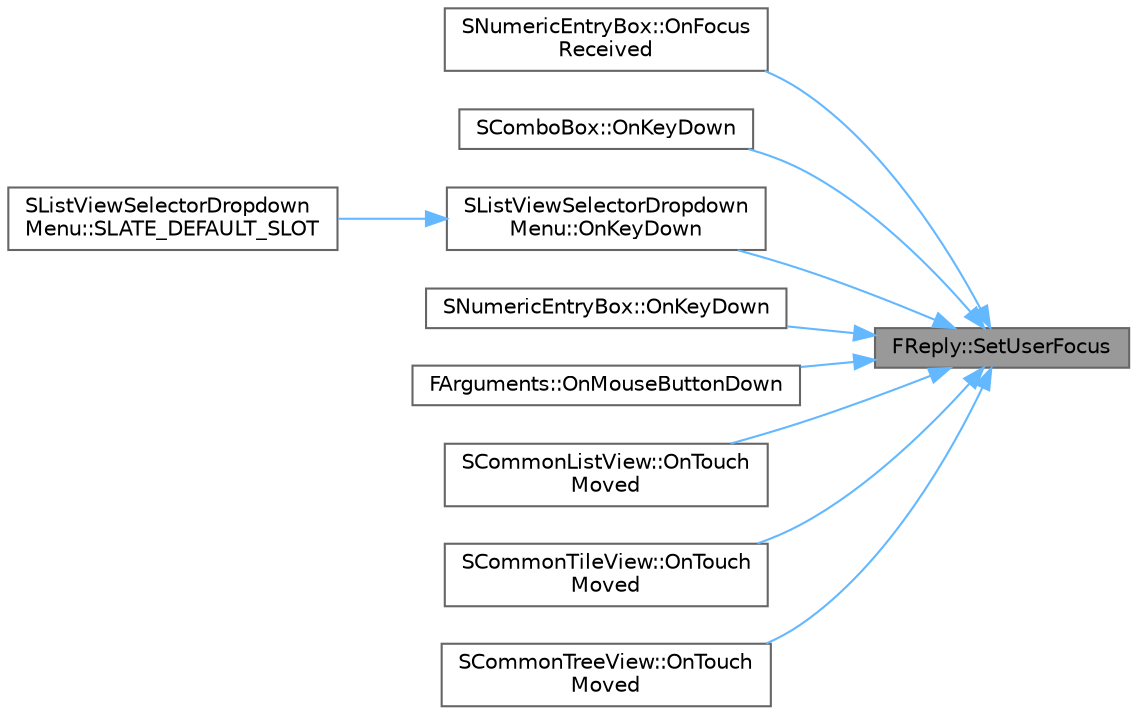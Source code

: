 digraph "FReply::SetUserFocus"
{
 // INTERACTIVE_SVG=YES
 // LATEX_PDF_SIZE
  bgcolor="transparent";
  edge [fontname=Helvetica,fontsize=10,labelfontname=Helvetica,labelfontsize=10];
  node [fontname=Helvetica,fontsize=10,shape=box,height=0.2,width=0.4];
  rankdir="RL";
  Node1 [id="Node000001",label="FReply::SetUserFocus",height=0.2,width=0.4,color="gray40", fillcolor="grey60", style="filled", fontcolor="black",tooltip="An event should return FReply::Handled().SetUserFocus( SomeWidget ) as a means of asking the system t..."];
  Node1 -> Node2 [id="edge1_Node000001_Node000002",dir="back",color="steelblue1",style="solid",tooltip=" "];
  Node2 [id="Node000002",label="SNumericEntryBox::OnFocus\lReceived",height=0.2,width=0.4,color="grey40", fillcolor="white", style="filled",URL="$dc/db6/classSNumericEntryBox.html#a6221de8302e7d5abe85d2d58c8058c7c",tooltip="Called when focus is given to this widget."];
  Node1 -> Node3 [id="edge2_Node000001_Node000003",dir="back",color="steelblue1",style="solid",tooltip=" "];
  Node3 [id="Node000003",label="SComboBox::OnKeyDown",height=0.2,width=0.4,color="grey40", fillcolor="white", style="filled",URL="$da/db2/classSComboBox.html#a339acf2dce0b615536fd2c83753bb092",tooltip="Handle key presses that SListView ignores."];
  Node1 -> Node4 [id="edge3_Node000001_Node000004",dir="back",color="steelblue1",style="solid",tooltip=" "];
  Node4 [id="Node000004",label="SListViewSelectorDropdown\lMenu::OnKeyDown",height=0.2,width=0.4,color="grey40", fillcolor="white", style="filled",URL="$d4/d14/classSListViewSelectorDropdownMenu.html#a5c2f488c8ec9ec94c7af8f13bdfdfc8b",tooltip="Called after a key is pressed when this widget has focus (this event bubbles if not handled)"];
  Node4 -> Node5 [id="edge4_Node000004_Node000005",dir="back",color="steelblue1",style="solid",tooltip=" "];
  Node5 [id="Node000005",label="SListViewSelectorDropdown\lMenu::SLATE_DEFAULT_SLOT",height=0.2,width=0.4,color="grey40", fillcolor="white", style="filled",URL="$d4/d14/classSListViewSelectorDropdownMenu.html#accf67652d822c2f9df177dfd086816ec",tooltip=" "];
  Node1 -> Node6 [id="edge5_Node000001_Node000006",dir="back",color="steelblue1",style="solid",tooltip=" "];
  Node6 [id="Node000006",label="SNumericEntryBox::OnKeyDown",height=0.2,width=0.4,color="grey40", fillcolor="white", style="filled",URL="$dc/db6/classSNumericEntryBox.html#a0395db6acaa3bb1a9da4f5f9e992a0aa",tooltip="Called after a key is pressed when this widget has focus (this event bubbles if not handled)"];
  Node1 -> Node7 [id="edge6_Node000001_Node000007",dir="back",color="steelblue1",style="solid",tooltip=" "];
  Node7 [id="Node000007",label="FArguments::OnMouseButtonDown",height=0.2,width=0.4,color="grey40", fillcolor="white", style="filled",URL="$d4/dd9/classSTableRow.html#a8d33319c7173461dc1a65e1d3e63d711",tooltip=" "];
  Node1 -> Node8 [id="edge7_Node000001_Node000008",dir="back",color="steelblue1",style="solid",tooltip=" "];
  Node8 [id="Node000008",label="SCommonListView::OnTouch\lMoved",height=0.2,width=0.4,color="grey40", fillcolor="white", style="filled",URL="$df/d1b/classSCommonListView.html#ac17d0c045d9c451619fb3342382ae394",tooltip="Called when a touchpad touch is moved (finger moved)"];
  Node1 -> Node9 [id="edge8_Node000001_Node000009",dir="back",color="steelblue1",style="solid",tooltip=" "];
  Node9 [id="Node000009",label="SCommonTileView::OnTouch\lMoved",height=0.2,width=0.4,color="grey40", fillcolor="white", style="filled",URL="$d4/d4a/classSCommonTileView.html#a76160cc7903b55707a217e08cbc310ac",tooltip="Called when a touchpad touch is moved (finger moved)"];
  Node1 -> Node10 [id="edge9_Node000001_Node000010",dir="back",color="steelblue1",style="solid",tooltip=" "];
  Node10 [id="Node000010",label="SCommonTreeView::OnTouch\lMoved",height=0.2,width=0.4,color="grey40", fillcolor="white", style="filled",URL="$d8/dcf/classSCommonTreeView.html#acc52eb6796ca65cef08a45eecb7e464d",tooltip="Called when a touchpad touch is moved (finger moved)"];
}
